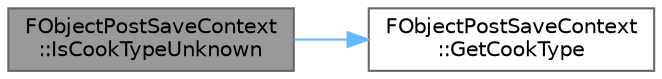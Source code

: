 digraph "FObjectPostSaveContext::IsCookTypeUnknown"
{
 // INTERACTIVE_SVG=YES
 // LATEX_PDF_SIZE
  bgcolor="transparent";
  edge [fontname=Helvetica,fontsize=10,labelfontname=Helvetica,labelfontsize=10];
  node [fontname=Helvetica,fontsize=10,shape=box,height=0.2,width=0.4];
  rankdir="LR";
  Node1 [id="Node000001",label="FObjectPostSaveContext\l::IsCookTypeUnknown",height=0.2,width=0.4,color="gray40", fillcolor="grey60", style="filled", fontcolor="black",tooltip=" "];
  Node1 -> Node2 [id="edge1_Node000001_Node000002",color="steelblue1",style="solid",tooltip=" "];
  Node2 [id="Node000002",label="FObjectPostSaveContext\l::GetCookType",height=0.2,width=0.4,color="grey40", fillcolor="white", style="filled",URL="$de/df0/classFObjectPostSaveContext.html#aca8623556ae1856232aa601e78940422",tooltip=" "];
}
